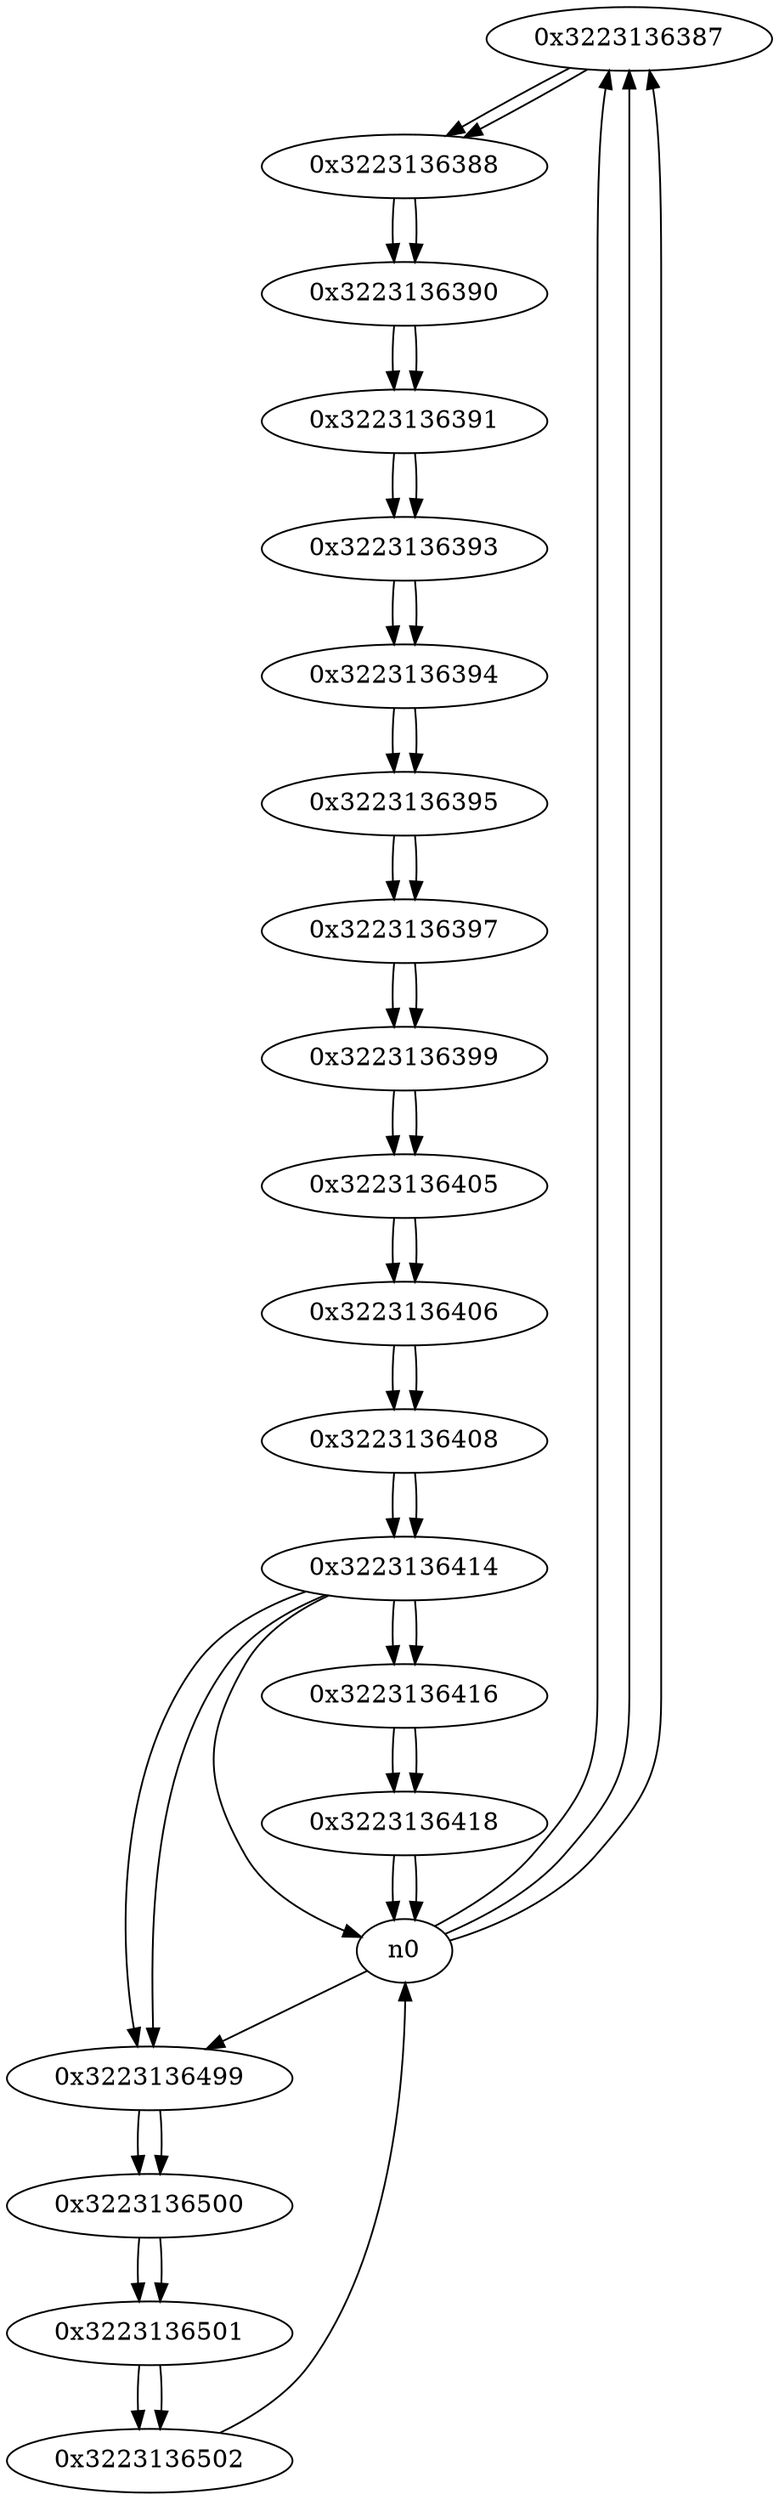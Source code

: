 digraph G{
/* nodes */
  n1 [label="0x3223136387"]
  n2 [label="0x3223136388"]
  n3 [label="0x3223136390"]
  n4 [label="0x3223136391"]
  n5 [label="0x3223136393"]
  n6 [label="0x3223136394"]
  n7 [label="0x3223136395"]
  n8 [label="0x3223136397"]
  n9 [label="0x3223136399"]
  n10 [label="0x3223136405"]
  n11 [label="0x3223136406"]
  n12 [label="0x3223136408"]
  n13 [label="0x3223136414"]
  n14 [label="0x3223136416"]
  n15 [label="0x3223136418"]
  n16 [label="0x3223136499"]
  n17 [label="0x3223136500"]
  n18 [label="0x3223136501"]
  n19 [label="0x3223136502"]
/* edges */
n1 -> n2;
n0 -> n1;
n0 -> n1;
n0 -> n1;
n2 -> n3;
n1 -> n2;
n3 -> n4;
n2 -> n3;
n4 -> n5;
n3 -> n4;
n5 -> n6;
n4 -> n5;
n6 -> n7;
n5 -> n6;
n7 -> n8;
n6 -> n7;
n8 -> n9;
n7 -> n8;
n9 -> n10;
n8 -> n9;
n10 -> n11;
n9 -> n10;
n11 -> n12;
n10 -> n11;
n12 -> n13;
n11 -> n12;
n13 -> n14;
n13 -> n16;
n13 -> n0;
n12 -> n13;
n14 -> n15;
n13 -> n14;
n15 -> n0;
n15 -> n0;
n14 -> n15;
n16 -> n17;
n0 -> n16;
n13 -> n16;
n17 -> n18;
n16 -> n17;
n18 -> n19;
n17 -> n18;
n19 -> n0;
n18 -> n19;
}
